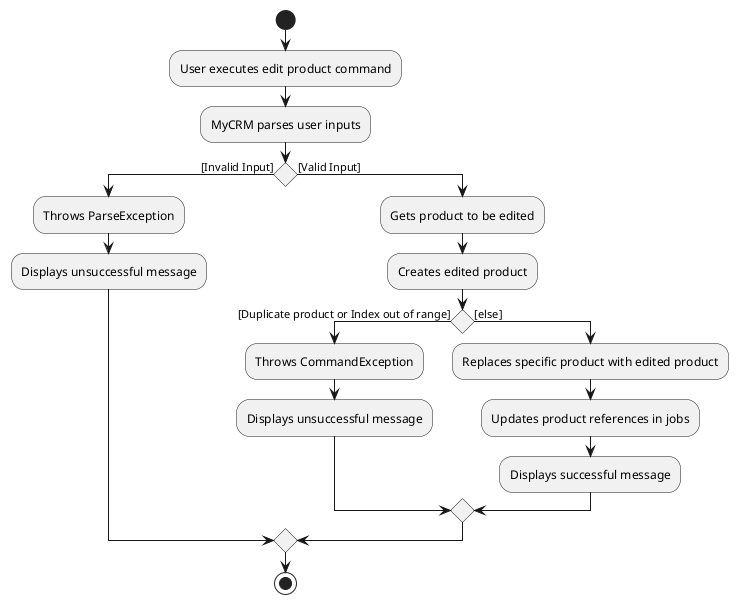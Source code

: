 @startuml
start
:User executes edit product command;
:MyCRM parses user inputs;
if () then ([Invalid Input])
    :Throws ParseException;
    :Displays unsuccessful message;
else ([Valid Input])
:Gets product to be edited;
:Creates edited product;
if () then ([Duplicate product or Index out of range])
    :Throws CommandException;
    :Displays unsuccessful message;
else ([else])
    :Replaces specific product with edited product;
    :Updates product references in jobs;
    :Displays successful message;
endif
endif
stop
@enduml
